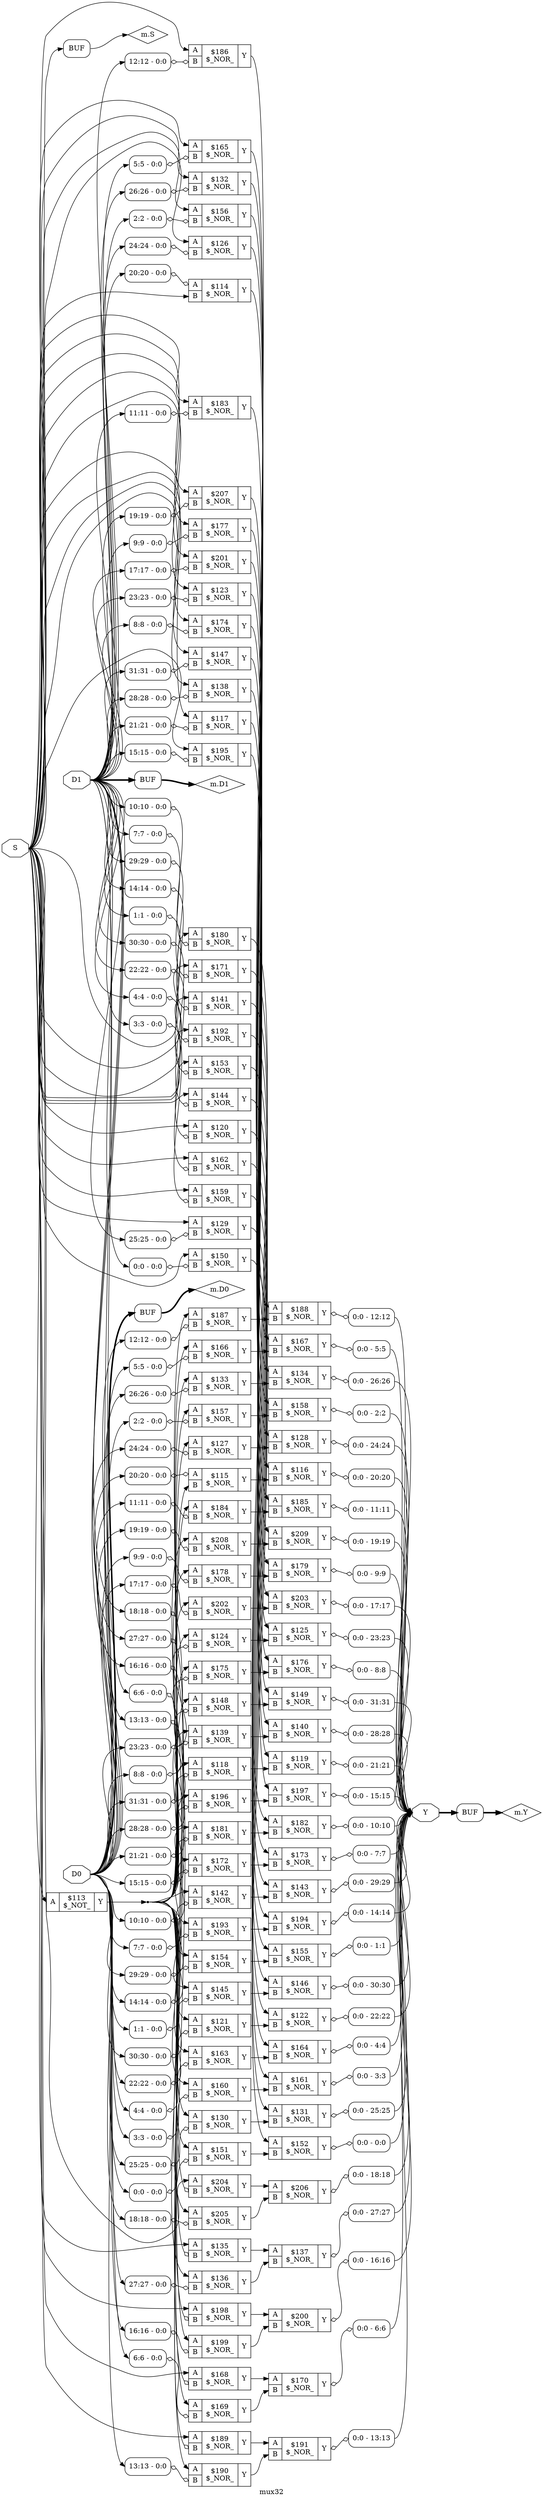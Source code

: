 digraph "mux32" {
label="mux32";
rankdir="LR";
remincross=true;
n66 [ shape=octagon, label="D0", color="black", fontcolor="black" ];
n67 [ shape=octagon, label="D1", color="black", fontcolor="black" ];
n68 [ shape=octagon, label="S", color="black", fontcolor="black" ];
n69 [ shape=octagon, label="Y", color="black", fontcolor="black" ];
n70 [ shape=diamond, label="m.D0", color="black", fontcolor="black" ];
n71 [ shape=diamond, label="m.D1", color="black", fontcolor="black" ];
n72 [ shape=diamond, label="m.S", color="black", fontcolor="black" ];
n73 [ shape=diamond, label="m.Y", color="black", fontcolor="black" ];
c75 [ shape=record, label="{{<p74> A}|$113\n$_NOT_|{<p69> Y}}" ];
c77 [ shape=record, label="{{<p74> A|<p76> B}|$114\n$_NOR_|{<p69> Y}}" ];
x0 [ shape=record, style=rounded, label="<s0> 20:20 - 0:0 " ];
x0:e -> c77:p74:w [arrowhead=odiamond, arrowtail=odiamond, dir=both, color="black", label=""];
c78 [ shape=record, label="{{<p74> A|<p76> B}|$115\n$_NOR_|{<p69> Y}}" ];
x1 [ shape=record, style=rounded, label="<s0> 20:20 - 0:0 " ];
x1:e -> c78:p74:w [arrowhead=odiamond, arrowtail=odiamond, dir=both, color="black", label=""];
c79 [ shape=record, label="{{<p74> A|<p76> B}|$116\n$_NOR_|{<p69> Y}}" ];
x2 [ shape=record, style=rounded, label="<s0> 0:0 - 20:20 " ];
c79:p69:e -> x2:w [arrowhead=odiamond, arrowtail=odiamond, dir=both, color="black", label=""];
c80 [ shape=record, label="{{<p74> A|<p76> B}|$117\n$_NOR_|{<p69> Y}}" ];
x3 [ shape=record, style=rounded, label="<s0> 21:21 - 0:0 " ];
x3:e -> c80:p76:w [arrowhead=odiamond, arrowtail=odiamond, dir=both, color="black", label=""];
c81 [ shape=record, label="{{<p74> A|<p76> B}|$118\n$_NOR_|{<p69> Y}}" ];
x4 [ shape=record, style=rounded, label="<s0> 21:21 - 0:0 " ];
x4:e -> c81:p76:w [arrowhead=odiamond, arrowtail=odiamond, dir=both, color="black", label=""];
c82 [ shape=record, label="{{<p74> A|<p76> B}|$119\n$_NOR_|{<p69> Y}}" ];
x5 [ shape=record, style=rounded, label="<s0> 0:0 - 21:21 " ];
c82:p69:e -> x5:w [arrowhead=odiamond, arrowtail=odiamond, dir=both, color="black", label=""];
c83 [ shape=record, label="{{<p74> A|<p76> B}|$120\n$_NOR_|{<p69> Y}}" ];
x6 [ shape=record, style=rounded, label="<s0> 22:22 - 0:0 " ];
x6:e -> c83:p76:w [arrowhead=odiamond, arrowtail=odiamond, dir=both, color="black", label=""];
c84 [ shape=record, label="{{<p74> A|<p76> B}|$121\n$_NOR_|{<p69> Y}}" ];
x7 [ shape=record, style=rounded, label="<s0> 22:22 - 0:0 " ];
x7:e -> c84:p76:w [arrowhead=odiamond, arrowtail=odiamond, dir=both, color="black", label=""];
c85 [ shape=record, label="{{<p74> A|<p76> B}|$122\n$_NOR_|{<p69> Y}}" ];
x8 [ shape=record, style=rounded, label="<s0> 0:0 - 22:22 " ];
c85:p69:e -> x8:w [arrowhead=odiamond, arrowtail=odiamond, dir=both, color="black", label=""];
c86 [ shape=record, label="{{<p74> A|<p76> B}|$123\n$_NOR_|{<p69> Y}}" ];
x9 [ shape=record, style=rounded, label="<s0> 23:23 - 0:0 " ];
x9:e -> c86:p76:w [arrowhead=odiamond, arrowtail=odiamond, dir=both, color="black", label=""];
c87 [ shape=record, label="{{<p74> A|<p76> B}|$124\n$_NOR_|{<p69> Y}}" ];
x10 [ shape=record, style=rounded, label="<s0> 23:23 - 0:0 " ];
x10:e -> c87:p76:w [arrowhead=odiamond, arrowtail=odiamond, dir=both, color="black", label=""];
c88 [ shape=record, label="{{<p74> A|<p76> B}|$125\n$_NOR_|{<p69> Y}}" ];
x11 [ shape=record, style=rounded, label="<s0> 0:0 - 23:23 " ];
c88:p69:e -> x11:w [arrowhead=odiamond, arrowtail=odiamond, dir=both, color="black", label=""];
c89 [ shape=record, label="{{<p74> A|<p76> B}|$126\n$_NOR_|{<p69> Y}}" ];
x12 [ shape=record, style=rounded, label="<s0> 24:24 - 0:0 " ];
x12:e -> c89:p76:w [arrowhead=odiamond, arrowtail=odiamond, dir=both, color="black", label=""];
c90 [ shape=record, label="{{<p74> A|<p76> B}|$127\n$_NOR_|{<p69> Y}}" ];
x13 [ shape=record, style=rounded, label="<s0> 24:24 - 0:0 " ];
x13:e -> c90:p76:w [arrowhead=odiamond, arrowtail=odiamond, dir=both, color="black", label=""];
c91 [ shape=record, label="{{<p74> A|<p76> B}|$128\n$_NOR_|{<p69> Y}}" ];
x14 [ shape=record, style=rounded, label="<s0> 0:0 - 24:24 " ];
c91:p69:e -> x14:w [arrowhead=odiamond, arrowtail=odiamond, dir=both, color="black", label=""];
c92 [ shape=record, label="{{<p74> A|<p76> B}|$129\n$_NOR_|{<p69> Y}}" ];
x15 [ shape=record, style=rounded, label="<s0> 25:25 - 0:0 " ];
x15:e -> c92:p76:w [arrowhead=odiamond, arrowtail=odiamond, dir=both, color="black", label=""];
c93 [ shape=record, label="{{<p74> A|<p76> B}|$130\n$_NOR_|{<p69> Y}}" ];
x16 [ shape=record, style=rounded, label="<s0> 25:25 - 0:0 " ];
x16:e -> c93:p76:w [arrowhead=odiamond, arrowtail=odiamond, dir=both, color="black", label=""];
c94 [ shape=record, label="{{<p74> A|<p76> B}|$131\n$_NOR_|{<p69> Y}}" ];
x17 [ shape=record, style=rounded, label="<s0> 0:0 - 25:25 " ];
c94:p69:e -> x17:w [arrowhead=odiamond, arrowtail=odiamond, dir=both, color="black", label=""];
c95 [ shape=record, label="{{<p74> A|<p76> B}|$132\n$_NOR_|{<p69> Y}}" ];
x18 [ shape=record, style=rounded, label="<s0> 26:26 - 0:0 " ];
x18:e -> c95:p76:w [arrowhead=odiamond, arrowtail=odiamond, dir=both, color="black", label=""];
c96 [ shape=record, label="{{<p74> A|<p76> B}|$133\n$_NOR_|{<p69> Y}}" ];
x19 [ shape=record, style=rounded, label="<s0> 26:26 - 0:0 " ];
x19:e -> c96:p76:w [arrowhead=odiamond, arrowtail=odiamond, dir=both, color="black", label=""];
c97 [ shape=record, label="{{<p74> A|<p76> B}|$134\n$_NOR_|{<p69> Y}}" ];
x20 [ shape=record, style=rounded, label="<s0> 0:0 - 26:26 " ];
c97:p69:e -> x20:w [arrowhead=odiamond, arrowtail=odiamond, dir=both, color="black", label=""];
c98 [ shape=record, label="{{<p74> A|<p76> B}|$135\n$_NOR_|{<p69> Y}}" ];
x21 [ shape=record, style=rounded, label="<s0> 27:27 - 0:0 " ];
x21:e -> c98:p76:w [arrowhead=odiamond, arrowtail=odiamond, dir=both, color="black", label=""];
c99 [ shape=record, label="{{<p74> A|<p76> B}|$136\n$_NOR_|{<p69> Y}}" ];
x22 [ shape=record, style=rounded, label="<s0> 27:27 - 0:0 " ];
x22:e -> c99:p76:w [arrowhead=odiamond, arrowtail=odiamond, dir=both, color="black", label=""];
c100 [ shape=record, label="{{<p74> A|<p76> B}|$137\n$_NOR_|{<p69> Y}}" ];
x23 [ shape=record, style=rounded, label="<s0> 0:0 - 27:27 " ];
c100:p69:e -> x23:w [arrowhead=odiamond, arrowtail=odiamond, dir=both, color="black", label=""];
c101 [ shape=record, label="{{<p74> A|<p76> B}|$138\n$_NOR_|{<p69> Y}}" ];
x24 [ shape=record, style=rounded, label="<s0> 28:28 - 0:0 " ];
x24:e -> c101:p76:w [arrowhead=odiamond, arrowtail=odiamond, dir=both, color="black", label=""];
c102 [ shape=record, label="{{<p74> A|<p76> B}|$139\n$_NOR_|{<p69> Y}}" ];
x25 [ shape=record, style=rounded, label="<s0> 28:28 - 0:0 " ];
x25:e -> c102:p76:w [arrowhead=odiamond, arrowtail=odiamond, dir=both, color="black", label=""];
c103 [ shape=record, label="{{<p74> A|<p76> B}|$140\n$_NOR_|{<p69> Y}}" ];
x26 [ shape=record, style=rounded, label="<s0> 0:0 - 28:28 " ];
c103:p69:e -> x26:w [arrowhead=odiamond, arrowtail=odiamond, dir=both, color="black", label=""];
c104 [ shape=record, label="{{<p74> A|<p76> B}|$141\n$_NOR_|{<p69> Y}}" ];
x27 [ shape=record, style=rounded, label="<s0> 29:29 - 0:0 " ];
x27:e -> c104:p76:w [arrowhead=odiamond, arrowtail=odiamond, dir=both, color="black", label=""];
c105 [ shape=record, label="{{<p74> A|<p76> B}|$142\n$_NOR_|{<p69> Y}}" ];
x28 [ shape=record, style=rounded, label="<s0> 29:29 - 0:0 " ];
x28:e -> c105:p76:w [arrowhead=odiamond, arrowtail=odiamond, dir=both, color="black", label=""];
c106 [ shape=record, label="{{<p74> A|<p76> B}|$143\n$_NOR_|{<p69> Y}}" ];
x29 [ shape=record, style=rounded, label="<s0> 0:0 - 29:29 " ];
c106:p69:e -> x29:w [arrowhead=odiamond, arrowtail=odiamond, dir=both, color="black", label=""];
c107 [ shape=record, label="{{<p74> A|<p76> B}|$144\n$_NOR_|{<p69> Y}}" ];
x30 [ shape=record, style=rounded, label="<s0> 30:30 - 0:0 " ];
x30:e -> c107:p76:w [arrowhead=odiamond, arrowtail=odiamond, dir=both, color="black", label=""];
c108 [ shape=record, label="{{<p74> A|<p76> B}|$145\n$_NOR_|{<p69> Y}}" ];
x31 [ shape=record, style=rounded, label="<s0> 30:30 - 0:0 " ];
x31:e -> c108:p76:w [arrowhead=odiamond, arrowtail=odiamond, dir=both, color="black", label=""];
c109 [ shape=record, label="{{<p74> A|<p76> B}|$146\n$_NOR_|{<p69> Y}}" ];
x32 [ shape=record, style=rounded, label="<s0> 0:0 - 30:30 " ];
c109:p69:e -> x32:w [arrowhead=odiamond, arrowtail=odiamond, dir=both, color="black", label=""];
c110 [ shape=record, label="{{<p74> A|<p76> B}|$147\n$_NOR_|{<p69> Y}}" ];
x33 [ shape=record, style=rounded, label="<s0> 31:31 - 0:0 " ];
x33:e -> c110:p76:w [arrowhead=odiamond, arrowtail=odiamond, dir=both, color="black", label=""];
c111 [ shape=record, label="{{<p74> A|<p76> B}|$148\n$_NOR_|{<p69> Y}}" ];
x34 [ shape=record, style=rounded, label="<s0> 31:31 - 0:0 " ];
x34:e -> c111:p76:w [arrowhead=odiamond, arrowtail=odiamond, dir=both, color="black", label=""];
c112 [ shape=record, label="{{<p74> A|<p76> B}|$149\n$_NOR_|{<p69> Y}}" ];
x35 [ shape=record, style=rounded, label="<s0> 0:0 - 31:31 " ];
c112:p69:e -> x35:w [arrowhead=odiamond, arrowtail=odiamond, dir=both, color="black", label=""];
c113 [ shape=record, label="{{<p74> A|<p76> B}|$150\n$_NOR_|{<p69> Y}}" ];
x36 [ shape=record, style=rounded, label="<s0> 0:0 - 0:0 " ];
x36:e -> c113:p76:w [arrowhead=odiamond, arrowtail=odiamond, dir=both, color="black", label=""];
c114 [ shape=record, label="{{<p74> A|<p76> B}|$151\n$_NOR_|{<p69> Y}}" ];
x37 [ shape=record, style=rounded, label="<s0> 0:0 - 0:0 " ];
x37:e -> c114:p76:w [arrowhead=odiamond, arrowtail=odiamond, dir=both, color="black", label=""];
c115 [ shape=record, label="{{<p74> A|<p76> B}|$152\n$_NOR_|{<p69> Y}}" ];
x38 [ shape=record, style=rounded, label="<s0> 0:0 - 0:0 " ];
c115:p69:e -> x38:w [arrowhead=odiamond, arrowtail=odiamond, dir=both, color="black", label=""];
c116 [ shape=record, label="{{<p74> A|<p76> B}|$153\n$_NOR_|{<p69> Y}}" ];
x39 [ shape=record, style=rounded, label="<s0> 1:1 - 0:0 " ];
x39:e -> c116:p76:w [arrowhead=odiamond, arrowtail=odiamond, dir=both, color="black", label=""];
c117 [ shape=record, label="{{<p74> A|<p76> B}|$154\n$_NOR_|{<p69> Y}}" ];
x40 [ shape=record, style=rounded, label="<s0> 1:1 - 0:0 " ];
x40:e -> c117:p76:w [arrowhead=odiamond, arrowtail=odiamond, dir=both, color="black", label=""];
c118 [ shape=record, label="{{<p74> A|<p76> B}|$155\n$_NOR_|{<p69> Y}}" ];
x41 [ shape=record, style=rounded, label="<s0> 0:0 - 1:1 " ];
c118:p69:e -> x41:w [arrowhead=odiamond, arrowtail=odiamond, dir=both, color="black", label=""];
c119 [ shape=record, label="{{<p74> A|<p76> B}|$156\n$_NOR_|{<p69> Y}}" ];
x42 [ shape=record, style=rounded, label="<s0> 2:2 - 0:0 " ];
x42:e -> c119:p76:w [arrowhead=odiamond, arrowtail=odiamond, dir=both, color="black", label=""];
c120 [ shape=record, label="{{<p74> A|<p76> B}|$157\n$_NOR_|{<p69> Y}}" ];
x43 [ shape=record, style=rounded, label="<s0> 2:2 - 0:0 " ];
x43:e -> c120:p76:w [arrowhead=odiamond, arrowtail=odiamond, dir=both, color="black", label=""];
c121 [ shape=record, label="{{<p74> A|<p76> B}|$158\n$_NOR_|{<p69> Y}}" ];
x44 [ shape=record, style=rounded, label="<s0> 0:0 - 2:2 " ];
c121:p69:e -> x44:w [arrowhead=odiamond, arrowtail=odiamond, dir=both, color="black", label=""];
c122 [ shape=record, label="{{<p74> A|<p76> B}|$159\n$_NOR_|{<p69> Y}}" ];
x45 [ shape=record, style=rounded, label="<s0> 3:3 - 0:0 " ];
x45:e -> c122:p76:w [arrowhead=odiamond, arrowtail=odiamond, dir=both, color="black", label=""];
c123 [ shape=record, label="{{<p74> A|<p76> B}|$160\n$_NOR_|{<p69> Y}}" ];
x46 [ shape=record, style=rounded, label="<s0> 3:3 - 0:0 " ];
x46:e -> c123:p76:w [arrowhead=odiamond, arrowtail=odiamond, dir=both, color="black", label=""];
c124 [ shape=record, label="{{<p74> A|<p76> B}|$161\n$_NOR_|{<p69> Y}}" ];
x47 [ shape=record, style=rounded, label="<s0> 0:0 - 3:3 " ];
c124:p69:e -> x47:w [arrowhead=odiamond, arrowtail=odiamond, dir=both, color="black", label=""];
c125 [ shape=record, label="{{<p74> A|<p76> B}|$162\n$_NOR_|{<p69> Y}}" ];
x48 [ shape=record, style=rounded, label="<s0> 4:4 - 0:0 " ];
x48:e -> c125:p76:w [arrowhead=odiamond, arrowtail=odiamond, dir=both, color="black", label=""];
c126 [ shape=record, label="{{<p74> A|<p76> B}|$163\n$_NOR_|{<p69> Y}}" ];
x49 [ shape=record, style=rounded, label="<s0> 4:4 - 0:0 " ];
x49:e -> c126:p76:w [arrowhead=odiamond, arrowtail=odiamond, dir=both, color="black", label=""];
c127 [ shape=record, label="{{<p74> A|<p76> B}|$164\n$_NOR_|{<p69> Y}}" ];
x50 [ shape=record, style=rounded, label="<s0> 0:0 - 4:4 " ];
c127:p69:e -> x50:w [arrowhead=odiamond, arrowtail=odiamond, dir=both, color="black", label=""];
c128 [ shape=record, label="{{<p74> A|<p76> B}|$165\n$_NOR_|{<p69> Y}}" ];
x51 [ shape=record, style=rounded, label="<s0> 5:5 - 0:0 " ];
x51:e -> c128:p76:w [arrowhead=odiamond, arrowtail=odiamond, dir=both, color="black", label=""];
c129 [ shape=record, label="{{<p74> A|<p76> B}|$166\n$_NOR_|{<p69> Y}}" ];
x52 [ shape=record, style=rounded, label="<s0> 5:5 - 0:0 " ];
x52:e -> c129:p76:w [arrowhead=odiamond, arrowtail=odiamond, dir=both, color="black", label=""];
c130 [ shape=record, label="{{<p74> A|<p76> B}|$167\n$_NOR_|{<p69> Y}}" ];
x53 [ shape=record, style=rounded, label="<s0> 0:0 - 5:5 " ];
c130:p69:e -> x53:w [arrowhead=odiamond, arrowtail=odiamond, dir=both, color="black", label=""];
c131 [ shape=record, label="{{<p74> A|<p76> B}|$168\n$_NOR_|{<p69> Y}}" ];
x54 [ shape=record, style=rounded, label="<s0> 6:6 - 0:0 " ];
x54:e -> c131:p76:w [arrowhead=odiamond, arrowtail=odiamond, dir=both, color="black", label=""];
c132 [ shape=record, label="{{<p74> A|<p76> B}|$169\n$_NOR_|{<p69> Y}}" ];
x55 [ shape=record, style=rounded, label="<s0> 6:6 - 0:0 " ];
x55:e -> c132:p76:w [arrowhead=odiamond, arrowtail=odiamond, dir=both, color="black", label=""];
c133 [ shape=record, label="{{<p74> A|<p76> B}|$170\n$_NOR_|{<p69> Y}}" ];
x56 [ shape=record, style=rounded, label="<s0> 0:0 - 6:6 " ];
c133:p69:e -> x56:w [arrowhead=odiamond, arrowtail=odiamond, dir=both, color="black", label=""];
c134 [ shape=record, label="{{<p74> A|<p76> B}|$171\n$_NOR_|{<p69> Y}}" ];
x57 [ shape=record, style=rounded, label="<s0> 7:7 - 0:0 " ];
x57:e -> c134:p76:w [arrowhead=odiamond, arrowtail=odiamond, dir=both, color="black", label=""];
c135 [ shape=record, label="{{<p74> A|<p76> B}|$172\n$_NOR_|{<p69> Y}}" ];
x58 [ shape=record, style=rounded, label="<s0> 7:7 - 0:0 " ];
x58:e -> c135:p76:w [arrowhead=odiamond, arrowtail=odiamond, dir=both, color="black", label=""];
c136 [ shape=record, label="{{<p74> A|<p76> B}|$173\n$_NOR_|{<p69> Y}}" ];
x59 [ shape=record, style=rounded, label="<s0> 0:0 - 7:7 " ];
c136:p69:e -> x59:w [arrowhead=odiamond, arrowtail=odiamond, dir=both, color="black", label=""];
c137 [ shape=record, label="{{<p74> A|<p76> B}|$174\n$_NOR_|{<p69> Y}}" ];
x60 [ shape=record, style=rounded, label="<s0> 8:8 - 0:0 " ];
x60:e -> c137:p76:w [arrowhead=odiamond, arrowtail=odiamond, dir=both, color="black", label=""];
c138 [ shape=record, label="{{<p74> A|<p76> B}|$175\n$_NOR_|{<p69> Y}}" ];
x61 [ shape=record, style=rounded, label="<s0> 8:8 - 0:0 " ];
x61:e -> c138:p76:w [arrowhead=odiamond, arrowtail=odiamond, dir=both, color="black", label=""];
c139 [ shape=record, label="{{<p74> A|<p76> B}|$176\n$_NOR_|{<p69> Y}}" ];
x62 [ shape=record, style=rounded, label="<s0> 0:0 - 8:8 " ];
c139:p69:e -> x62:w [arrowhead=odiamond, arrowtail=odiamond, dir=both, color="black", label=""];
c140 [ shape=record, label="{{<p74> A|<p76> B}|$177\n$_NOR_|{<p69> Y}}" ];
x63 [ shape=record, style=rounded, label="<s0> 9:9 - 0:0 " ];
x63:e -> c140:p76:w [arrowhead=odiamond, arrowtail=odiamond, dir=both, color="black", label=""];
c141 [ shape=record, label="{{<p74> A|<p76> B}|$178\n$_NOR_|{<p69> Y}}" ];
x64 [ shape=record, style=rounded, label="<s0> 9:9 - 0:0 " ];
x64:e -> c141:p76:w [arrowhead=odiamond, arrowtail=odiamond, dir=both, color="black", label=""];
c142 [ shape=record, label="{{<p74> A|<p76> B}|$179\n$_NOR_|{<p69> Y}}" ];
x65 [ shape=record, style=rounded, label="<s0> 0:0 - 9:9 " ];
c142:p69:e -> x65:w [arrowhead=odiamond, arrowtail=odiamond, dir=both, color="black", label=""];
c143 [ shape=record, label="{{<p74> A|<p76> B}|$180\n$_NOR_|{<p69> Y}}" ];
x66 [ shape=record, style=rounded, label="<s0> 10:10 - 0:0 " ];
x66:e -> c143:p76:w [arrowhead=odiamond, arrowtail=odiamond, dir=both, color="black", label=""];
c144 [ shape=record, label="{{<p74> A|<p76> B}|$181\n$_NOR_|{<p69> Y}}" ];
x67 [ shape=record, style=rounded, label="<s0> 10:10 - 0:0 " ];
x67:e -> c144:p76:w [arrowhead=odiamond, arrowtail=odiamond, dir=both, color="black", label=""];
c145 [ shape=record, label="{{<p74> A|<p76> B}|$182\n$_NOR_|{<p69> Y}}" ];
x68 [ shape=record, style=rounded, label="<s0> 0:0 - 10:10 " ];
c145:p69:e -> x68:w [arrowhead=odiamond, arrowtail=odiamond, dir=both, color="black", label=""];
c146 [ shape=record, label="{{<p74> A|<p76> B}|$183\n$_NOR_|{<p69> Y}}" ];
x69 [ shape=record, style=rounded, label="<s0> 11:11 - 0:0 " ];
x69:e -> c146:p76:w [arrowhead=odiamond, arrowtail=odiamond, dir=both, color="black", label=""];
c147 [ shape=record, label="{{<p74> A|<p76> B}|$184\n$_NOR_|{<p69> Y}}" ];
x70 [ shape=record, style=rounded, label="<s0> 11:11 - 0:0 " ];
x70:e -> c147:p76:w [arrowhead=odiamond, arrowtail=odiamond, dir=both, color="black", label=""];
c148 [ shape=record, label="{{<p74> A|<p76> B}|$185\n$_NOR_|{<p69> Y}}" ];
x71 [ shape=record, style=rounded, label="<s0> 0:0 - 11:11 " ];
c148:p69:e -> x71:w [arrowhead=odiamond, arrowtail=odiamond, dir=both, color="black", label=""];
c149 [ shape=record, label="{{<p74> A|<p76> B}|$186\n$_NOR_|{<p69> Y}}" ];
x72 [ shape=record, style=rounded, label="<s0> 12:12 - 0:0 " ];
x72:e -> c149:p76:w [arrowhead=odiamond, arrowtail=odiamond, dir=both, color="black", label=""];
c150 [ shape=record, label="{{<p74> A|<p76> B}|$187\n$_NOR_|{<p69> Y}}" ];
x73 [ shape=record, style=rounded, label="<s0> 12:12 - 0:0 " ];
x73:e -> c150:p76:w [arrowhead=odiamond, arrowtail=odiamond, dir=both, color="black", label=""];
c151 [ shape=record, label="{{<p74> A|<p76> B}|$188\n$_NOR_|{<p69> Y}}" ];
x74 [ shape=record, style=rounded, label="<s0> 0:0 - 12:12 " ];
c151:p69:e -> x74:w [arrowhead=odiamond, arrowtail=odiamond, dir=both, color="black", label=""];
c152 [ shape=record, label="{{<p74> A|<p76> B}|$189\n$_NOR_|{<p69> Y}}" ];
x75 [ shape=record, style=rounded, label="<s0> 13:13 - 0:0 " ];
x75:e -> c152:p76:w [arrowhead=odiamond, arrowtail=odiamond, dir=both, color="black", label=""];
c153 [ shape=record, label="{{<p74> A|<p76> B}|$190\n$_NOR_|{<p69> Y}}" ];
x76 [ shape=record, style=rounded, label="<s0> 13:13 - 0:0 " ];
x76:e -> c153:p76:w [arrowhead=odiamond, arrowtail=odiamond, dir=both, color="black", label=""];
c154 [ shape=record, label="{{<p74> A|<p76> B}|$191\n$_NOR_|{<p69> Y}}" ];
x77 [ shape=record, style=rounded, label="<s0> 0:0 - 13:13 " ];
c154:p69:e -> x77:w [arrowhead=odiamond, arrowtail=odiamond, dir=both, color="black", label=""];
c155 [ shape=record, label="{{<p74> A|<p76> B}|$192\n$_NOR_|{<p69> Y}}" ];
x78 [ shape=record, style=rounded, label="<s0> 14:14 - 0:0 " ];
x78:e -> c155:p76:w [arrowhead=odiamond, arrowtail=odiamond, dir=both, color="black", label=""];
c156 [ shape=record, label="{{<p74> A|<p76> B}|$193\n$_NOR_|{<p69> Y}}" ];
x79 [ shape=record, style=rounded, label="<s0> 14:14 - 0:0 " ];
x79:e -> c156:p76:w [arrowhead=odiamond, arrowtail=odiamond, dir=both, color="black", label=""];
c157 [ shape=record, label="{{<p74> A|<p76> B}|$194\n$_NOR_|{<p69> Y}}" ];
x80 [ shape=record, style=rounded, label="<s0> 0:0 - 14:14 " ];
c157:p69:e -> x80:w [arrowhead=odiamond, arrowtail=odiamond, dir=both, color="black", label=""];
c158 [ shape=record, label="{{<p74> A|<p76> B}|$195\n$_NOR_|{<p69> Y}}" ];
x81 [ shape=record, style=rounded, label="<s0> 15:15 - 0:0 " ];
x81:e -> c158:p76:w [arrowhead=odiamond, arrowtail=odiamond, dir=both, color="black", label=""];
c159 [ shape=record, label="{{<p74> A|<p76> B}|$196\n$_NOR_|{<p69> Y}}" ];
x82 [ shape=record, style=rounded, label="<s0> 15:15 - 0:0 " ];
x82:e -> c159:p76:w [arrowhead=odiamond, arrowtail=odiamond, dir=both, color="black", label=""];
c160 [ shape=record, label="{{<p74> A|<p76> B}|$197\n$_NOR_|{<p69> Y}}" ];
x83 [ shape=record, style=rounded, label="<s0> 0:0 - 15:15 " ];
c160:p69:e -> x83:w [arrowhead=odiamond, arrowtail=odiamond, dir=both, color="black", label=""];
c161 [ shape=record, label="{{<p74> A|<p76> B}|$198\n$_NOR_|{<p69> Y}}" ];
x84 [ shape=record, style=rounded, label="<s0> 16:16 - 0:0 " ];
x84:e -> c161:p76:w [arrowhead=odiamond, arrowtail=odiamond, dir=both, color="black", label=""];
c162 [ shape=record, label="{{<p74> A|<p76> B}|$199\n$_NOR_|{<p69> Y}}" ];
x85 [ shape=record, style=rounded, label="<s0> 16:16 - 0:0 " ];
x85:e -> c162:p76:w [arrowhead=odiamond, arrowtail=odiamond, dir=both, color="black", label=""];
c163 [ shape=record, label="{{<p74> A|<p76> B}|$200\n$_NOR_|{<p69> Y}}" ];
x86 [ shape=record, style=rounded, label="<s0> 0:0 - 16:16 " ];
c163:p69:e -> x86:w [arrowhead=odiamond, arrowtail=odiamond, dir=both, color="black", label=""];
c164 [ shape=record, label="{{<p74> A|<p76> B}|$201\n$_NOR_|{<p69> Y}}" ];
x87 [ shape=record, style=rounded, label="<s0> 17:17 - 0:0 " ];
x87:e -> c164:p76:w [arrowhead=odiamond, arrowtail=odiamond, dir=both, color="black", label=""];
c165 [ shape=record, label="{{<p74> A|<p76> B}|$202\n$_NOR_|{<p69> Y}}" ];
x88 [ shape=record, style=rounded, label="<s0> 17:17 - 0:0 " ];
x88:e -> c165:p76:w [arrowhead=odiamond, arrowtail=odiamond, dir=both, color="black", label=""];
c166 [ shape=record, label="{{<p74> A|<p76> B}|$203\n$_NOR_|{<p69> Y}}" ];
x89 [ shape=record, style=rounded, label="<s0> 0:0 - 17:17 " ];
c166:p69:e -> x89:w [arrowhead=odiamond, arrowtail=odiamond, dir=both, color="black", label=""];
c167 [ shape=record, label="{{<p74> A|<p76> B}|$204\n$_NOR_|{<p69> Y}}" ];
x90 [ shape=record, style=rounded, label="<s0> 18:18 - 0:0 " ];
x90:e -> c167:p76:w [arrowhead=odiamond, arrowtail=odiamond, dir=both, color="black", label=""];
c168 [ shape=record, label="{{<p74> A|<p76> B}|$205\n$_NOR_|{<p69> Y}}" ];
x91 [ shape=record, style=rounded, label="<s0> 18:18 - 0:0 " ];
x91:e -> c168:p76:w [arrowhead=odiamond, arrowtail=odiamond, dir=both, color="black", label=""];
c169 [ shape=record, label="{{<p74> A|<p76> B}|$206\n$_NOR_|{<p69> Y}}" ];
x92 [ shape=record, style=rounded, label="<s0> 0:0 - 18:18 " ];
c169:p69:e -> x92:w [arrowhead=odiamond, arrowtail=odiamond, dir=both, color="black", label=""];
c170 [ shape=record, label="{{<p74> A|<p76> B}|$207\n$_NOR_|{<p69> Y}}" ];
x93 [ shape=record, style=rounded, label="<s0> 19:19 - 0:0 " ];
x93:e -> c170:p76:w [arrowhead=odiamond, arrowtail=odiamond, dir=both, color="black", label=""];
c171 [ shape=record, label="{{<p74> A|<p76> B}|$208\n$_NOR_|{<p69> Y}}" ];
x94 [ shape=record, style=rounded, label="<s0> 19:19 - 0:0 " ];
x94:e -> c171:p76:w [arrowhead=odiamond, arrowtail=odiamond, dir=both, color="black", label=""];
c172 [ shape=record, label="{{<p74> A|<p76> B}|$209\n$_NOR_|{<p69> Y}}" ];
x95 [ shape=record, style=rounded, label="<s0> 0:0 - 19:19 " ];
c172:p69:e -> x95:w [arrowhead=odiamond, arrowtail=odiamond, dir=both, color="black", label=""];
x96 [shape=box, style=rounded, label="BUF"];
x97 [shape=box, style=rounded, label="BUF"];
x98 [shape=box, style=rounded, label="BUF"];
x99 [shape=box, style=rounded, label="BUF"];
c78:p69:e -> c79:p76:w [color="black", label=""];
c92:p69:e -> c94:p74:w [color="black", label=""];
c93:p69:e -> c94:p76:w [color="black", label=""];
c95:p69:e -> c97:p74:w [color="black", label=""];
c96:p69:e -> c97:p76:w [color="black", label=""];
c98:p69:e -> c100:p74:w [color="black", label=""];
c99:p69:e -> c100:p76:w [color="black", label=""];
c101:p69:e -> c103:p74:w [color="black", label=""];
c102:p69:e -> c103:p76:w [color="black", label=""];
c104:p69:e -> c106:p74:w [color="black", label=""];
c105:p69:e -> c106:p76:w [color="black", label=""];
c80:p69:e -> c82:p74:w [color="black", label=""];
c107:p69:e -> c109:p74:w [color="black", label=""];
c108:p69:e -> c109:p76:w [color="black", label=""];
c110:p69:e -> c112:p74:w [color="black", label=""];
c111:p69:e -> c112:p76:w [color="black", label=""];
c113:p69:e -> c115:p74:w [color="black", label=""];
c114:p69:e -> c115:p76:w [color="black", label=""];
c116:p69:e -> c118:p74:w [color="black", label=""];
c117:p69:e -> c118:p76:w [color="black", label=""];
c119:p69:e -> c121:p74:w [color="black", label=""];
c120:p69:e -> c121:p76:w [color="black", label=""];
c81:p69:e -> c82:p76:w [color="black", label=""];
c122:p69:e -> c124:p74:w [color="black", label=""];
c123:p69:e -> c124:p76:w [color="black", label=""];
c125:p69:e -> c127:p74:w [color="black", label=""];
c126:p69:e -> c127:p76:w [color="black", label=""];
c128:p69:e -> c130:p74:w [color="black", label=""];
c129:p69:e -> c130:p76:w [color="black", label=""];
c131:p69:e -> c133:p74:w [color="black", label=""];
c132:p69:e -> c133:p76:w [color="black", label=""];
c134:p69:e -> c136:p74:w [color="black", label=""];
c135:p69:e -> c136:p76:w [color="black", label=""];
c83:p69:e -> c85:p74:w [color="black", label=""];
c137:p69:e -> c139:p74:w [color="black", label=""];
c138:p69:e -> c139:p76:w [color="black", label=""];
c140:p69:e -> c142:p74:w [color="black", label=""];
c141:p69:e -> c142:p76:w [color="black", label=""];
c143:p69:e -> c145:p74:w [color="black", label=""];
c144:p69:e -> c145:p76:w [color="black", label=""];
c146:p69:e -> c148:p74:w [color="black", label=""];
c147:p69:e -> c148:p76:w [color="black", label=""];
c149:p69:e -> c151:p74:w [color="black", label=""];
c150:p69:e -> c151:p76:w [color="black", label=""];
c84:p69:e -> c85:p76:w [color="black", label=""];
c152:p69:e -> c154:p74:w [color="black", label=""];
c153:p69:e -> c154:p76:w [color="black", label=""];
c155:p69:e -> c157:p74:w [color="black", label=""];
c156:p69:e -> c157:p76:w [color="black", label=""];
c158:p69:e -> c160:p74:w [color="black", label=""];
c159:p69:e -> c160:p76:w [color="black", label=""];
c161:p69:e -> c163:p74:w [color="black", label=""];
c162:p69:e -> c163:p76:w [color="black", label=""];
c164:p69:e -> c166:p74:w [color="black", label=""];
c165:p69:e -> c166:p76:w [color="black", label=""];
c86:p69:e -> c88:p74:w [color="black", label=""];
c167:p69:e -> c169:p74:w [color="black", label=""];
c168:p69:e -> c169:p76:w [color="black", label=""];
c170:p69:e -> c172:p74:w [color="black", label=""];
c171:p69:e -> c172:p76:w [color="black", label=""];
n64 [ shape=point ];
c75:p69:e -> n64:w [color="black", label=""];
n64:e -> c102:p74:w [color="black", label=""];
n64:e -> c105:p74:w [color="black", label=""];
n64:e -> c108:p74:w [color="black", label=""];
n64:e -> c111:p74:w [color="black", label=""];
n64:e -> c114:p74:w [color="black", label=""];
n64:e -> c117:p74:w [color="black", label=""];
n64:e -> c120:p74:w [color="black", label=""];
n64:e -> c123:p74:w [color="black", label=""];
n64:e -> c126:p74:w [color="black", label=""];
n64:e -> c129:p74:w [color="black", label=""];
n64:e -> c132:p74:w [color="black", label=""];
n64:e -> c135:p74:w [color="black", label=""];
n64:e -> c138:p74:w [color="black", label=""];
n64:e -> c141:p74:w [color="black", label=""];
n64:e -> c144:p74:w [color="black", label=""];
n64:e -> c147:p74:w [color="black", label=""];
n64:e -> c150:p74:w [color="black", label=""];
n64:e -> c153:p74:w [color="black", label=""];
n64:e -> c156:p74:w [color="black", label=""];
n64:e -> c159:p74:w [color="black", label=""];
n64:e -> c162:p74:w [color="black", label=""];
n64:e -> c165:p74:w [color="black", label=""];
n64:e -> c168:p74:w [color="black", label=""];
n64:e -> c171:p74:w [color="black", label=""];
n64:e -> c78:p76:w [color="black", label=""];
n64:e -> c81:p74:w [color="black", label=""];
n64:e -> c84:p74:w [color="black", label=""];
n64:e -> c87:p74:w [color="black", label=""];
n64:e -> c90:p74:w [color="black", label=""];
n64:e -> c93:p74:w [color="black", label=""];
n64:e -> c96:p74:w [color="black", label=""];
n64:e -> c99:p74:w [color="black", label=""];
c77:p69:e -> c79:p74:w [color="black", label=""];
n66:e -> x10:s0:w [color="black", label=""];
n66:e -> x13:s0:w [color="black", label=""];
n66:e -> x16:s0:w [color="black", label=""];
n66:e -> x19:s0:w [color="black", label=""];
n66:e -> x1:s0:w [color="black", label=""];
n66:e -> x22:s0:w [color="black", label=""];
n66:e -> x25:s0:w [color="black", label=""];
n66:e -> x28:s0:w [color="black", label=""];
n66:e -> x31:s0:w [color="black", label=""];
n66:e -> x34:s0:w [color="black", label=""];
n66:e -> x37:s0:w [color="black", label=""];
n66:e -> x40:s0:w [color="black", label=""];
n66:e -> x43:s0:w [color="black", label=""];
n66:e -> x46:s0:w [color="black", label=""];
n66:e -> x49:s0:w [color="black", label=""];
n66:e -> x4:s0:w [color="black", label=""];
n66:e -> x52:s0:w [color="black", label=""];
n66:e -> x55:s0:w [color="black", label=""];
n66:e -> x58:s0:w [color="black", label=""];
n66:e -> x61:s0:w [color="black", label=""];
n66:e -> x64:s0:w [color="black", label=""];
n66:e -> x67:s0:w [color="black", label=""];
n66:e -> x70:s0:w [color="black", label=""];
n66:e -> x73:s0:w [color="black", label=""];
n66:e -> x76:s0:w [color="black", label=""];
n66:e -> x79:s0:w [color="black", label=""];
n66:e -> x7:s0:w [color="black", label=""];
n66:e -> x82:s0:w [color="black", label=""];
n66:e -> x85:s0:w [color="black", label=""];
n66:e -> x88:s0:w [color="black", label=""];
n66:e -> x91:s0:w [color="black", label=""];
n66:e -> x94:s0:w [color="black", label=""];
n66:e -> x96:w:w [color="black", style="setlinewidth(3)", label=""];
n67:e -> x0:s0:w [color="black", label=""];
n67:e -> x12:s0:w [color="black", label=""];
n67:e -> x15:s0:w [color="black", label=""];
n67:e -> x18:s0:w [color="black", label=""];
n67:e -> x21:s0:w [color="black", label=""];
n67:e -> x24:s0:w [color="black", label=""];
n67:e -> x27:s0:w [color="black", label=""];
n67:e -> x30:s0:w [color="black", label=""];
n67:e -> x33:s0:w [color="black", label=""];
n67:e -> x36:s0:w [color="black", label=""];
n67:e -> x39:s0:w [color="black", label=""];
n67:e -> x3:s0:w [color="black", label=""];
n67:e -> x42:s0:w [color="black", label=""];
n67:e -> x45:s0:w [color="black", label=""];
n67:e -> x48:s0:w [color="black", label=""];
n67:e -> x51:s0:w [color="black", label=""];
n67:e -> x54:s0:w [color="black", label=""];
n67:e -> x57:s0:w [color="black", label=""];
n67:e -> x60:s0:w [color="black", label=""];
n67:e -> x63:s0:w [color="black", label=""];
n67:e -> x66:s0:w [color="black", label=""];
n67:e -> x69:s0:w [color="black", label=""];
n67:e -> x6:s0:w [color="black", label=""];
n67:e -> x72:s0:w [color="black", label=""];
n67:e -> x75:s0:w [color="black", label=""];
n67:e -> x78:s0:w [color="black", label=""];
n67:e -> x81:s0:w [color="black", label=""];
n67:e -> x84:s0:w [color="black", label=""];
n67:e -> x87:s0:w [color="black", label=""];
n67:e -> x90:s0:w [color="black", label=""];
n67:e -> x93:s0:w [color="black", label=""];
n67:e -> x97:w:w [color="black", style="setlinewidth(3)", label=""];
n67:e -> x9:s0:w [color="black", label=""];
n68:e -> c101:p74:w [color="black", label=""];
n68:e -> c104:p74:w [color="black", label=""];
n68:e -> c107:p74:w [color="black", label=""];
n68:e -> c110:p74:w [color="black", label=""];
n68:e -> c113:p74:w [color="black", label=""];
n68:e -> c116:p74:w [color="black", label=""];
n68:e -> c119:p74:w [color="black", label=""];
n68:e -> c122:p74:w [color="black", label=""];
n68:e -> c125:p74:w [color="black", label=""];
n68:e -> c128:p74:w [color="black", label=""];
n68:e -> c131:p74:w [color="black", label=""];
n68:e -> c134:p74:w [color="black", label=""];
n68:e -> c137:p74:w [color="black", label=""];
n68:e -> c140:p74:w [color="black", label=""];
n68:e -> c143:p74:w [color="black", label=""];
n68:e -> c146:p74:w [color="black", label=""];
n68:e -> c149:p74:w [color="black", label=""];
n68:e -> c152:p74:w [color="black", label=""];
n68:e -> c155:p74:w [color="black", label=""];
n68:e -> c158:p74:w [color="black", label=""];
n68:e -> c161:p74:w [color="black", label=""];
n68:e -> c164:p74:w [color="black", label=""];
n68:e -> c167:p74:w [color="black", label=""];
n68:e -> c170:p74:w [color="black", label=""];
n68:e -> c75:p74:w [color="black", label=""];
n68:e -> c77:p76:w [color="black", label=""];
n68:e -> c80:p74:w [color="black", label=""];
n68:e -> c83:p74:w [color="black", label=""];
n68:e -> c86:p74:w [color="black", label=""];
n68:e -> c89:p74:w [color="black", label=""];
n68:e -> c92:p74:w [color="black", label=""];
n68:e -> c95:p74:w [color="black", label=""];
n68:e -> c98:p74:w [color="black", label=""];
n68:e -> x98:w:w [color="black", label=""];
x11:s0:e -> n69:w [color="black", label=""];
x14:s0:e -> n69:w [color="black", label=""];
x17:s0:e -> n69:w [color="black", label=""];
x20:s0:e -> n69:w [color="black", label=""];
x23:s0:e -> n69:w [color="black", label=""];
x26:s0:e -> n69:w [color="black", label=""];
x29:s0:e -> n69:w [color="black", label=""];
x2:s0:e -> n69:w [color="black", label=""];
x32:s0:e -> n69:w [color="black", label=""];
x35:s0:e -> n69:w [color="black", label=""];
x38:s0:e -> n69:w [color="black", label=""];
x41:s0:e -> n69:w [color="black", label=""];
x44:s0:e -> n69:w [color="black", label=""];
x47:s0:e -> n69:w [color="black", label=""];
x50:s0:e -> n69:w [color="black", label=""];
x53:s0:e -> n69:w [color="black", label=""];
x56:s0:e -> n69:w [color="black", label=""];
x59:s0:e -> n69:w [color="black", label=""];
x5:s0:e -> n69:w [color="black", label=""];
x62:s0:e -> n69:w [color="black", label=""];
x65:s0:e -> n69:w [color="black", label=""];
x68:s0:e -> n69:w [color="black", label=""];
x71:s0:e -> n69:w [color="black", label=""];
x74:s0:e -> n69:w [color="black", label=""];
x77:s0:e -> n69:w [color="black", label=""];
x80:s0:e -> n69:w [color="black", label=""];
x83:s0:e -> n69:w [color="black", label=""];
x86:s0:e -> n69:w [color="black", label=""];
x89:s0:e -> n69:w [color="black", label=""];
x8:s0:e -> n69:w [color="black", label=""];
x92:s0:e -> n69:w [color="black", label=""];
x95:s0:e -> n69:w [color="black", label=""];
n69:e -> x99:w:w [color="black", style="setlinewidth(3)", label=""];
c87:p69:e -> c88:p76:w [color="black", label=""];
x96:e:e -> n70:w [color="black", style="setlinewidth(3)", label=""];
x97:e:e -> n71:w [color="black", style="setlinewidth(3)", label=""];
x98:e:e -> n72:w [color="black", label=""];
x99:e:e -> n73:w [color="black", style="setlinewidth(3)", label=""];
c89:p69:e -> c91:p74:w [color="black", label=""];
c90:p69:e -> c91:p76:w [color="black", label=""];
}

